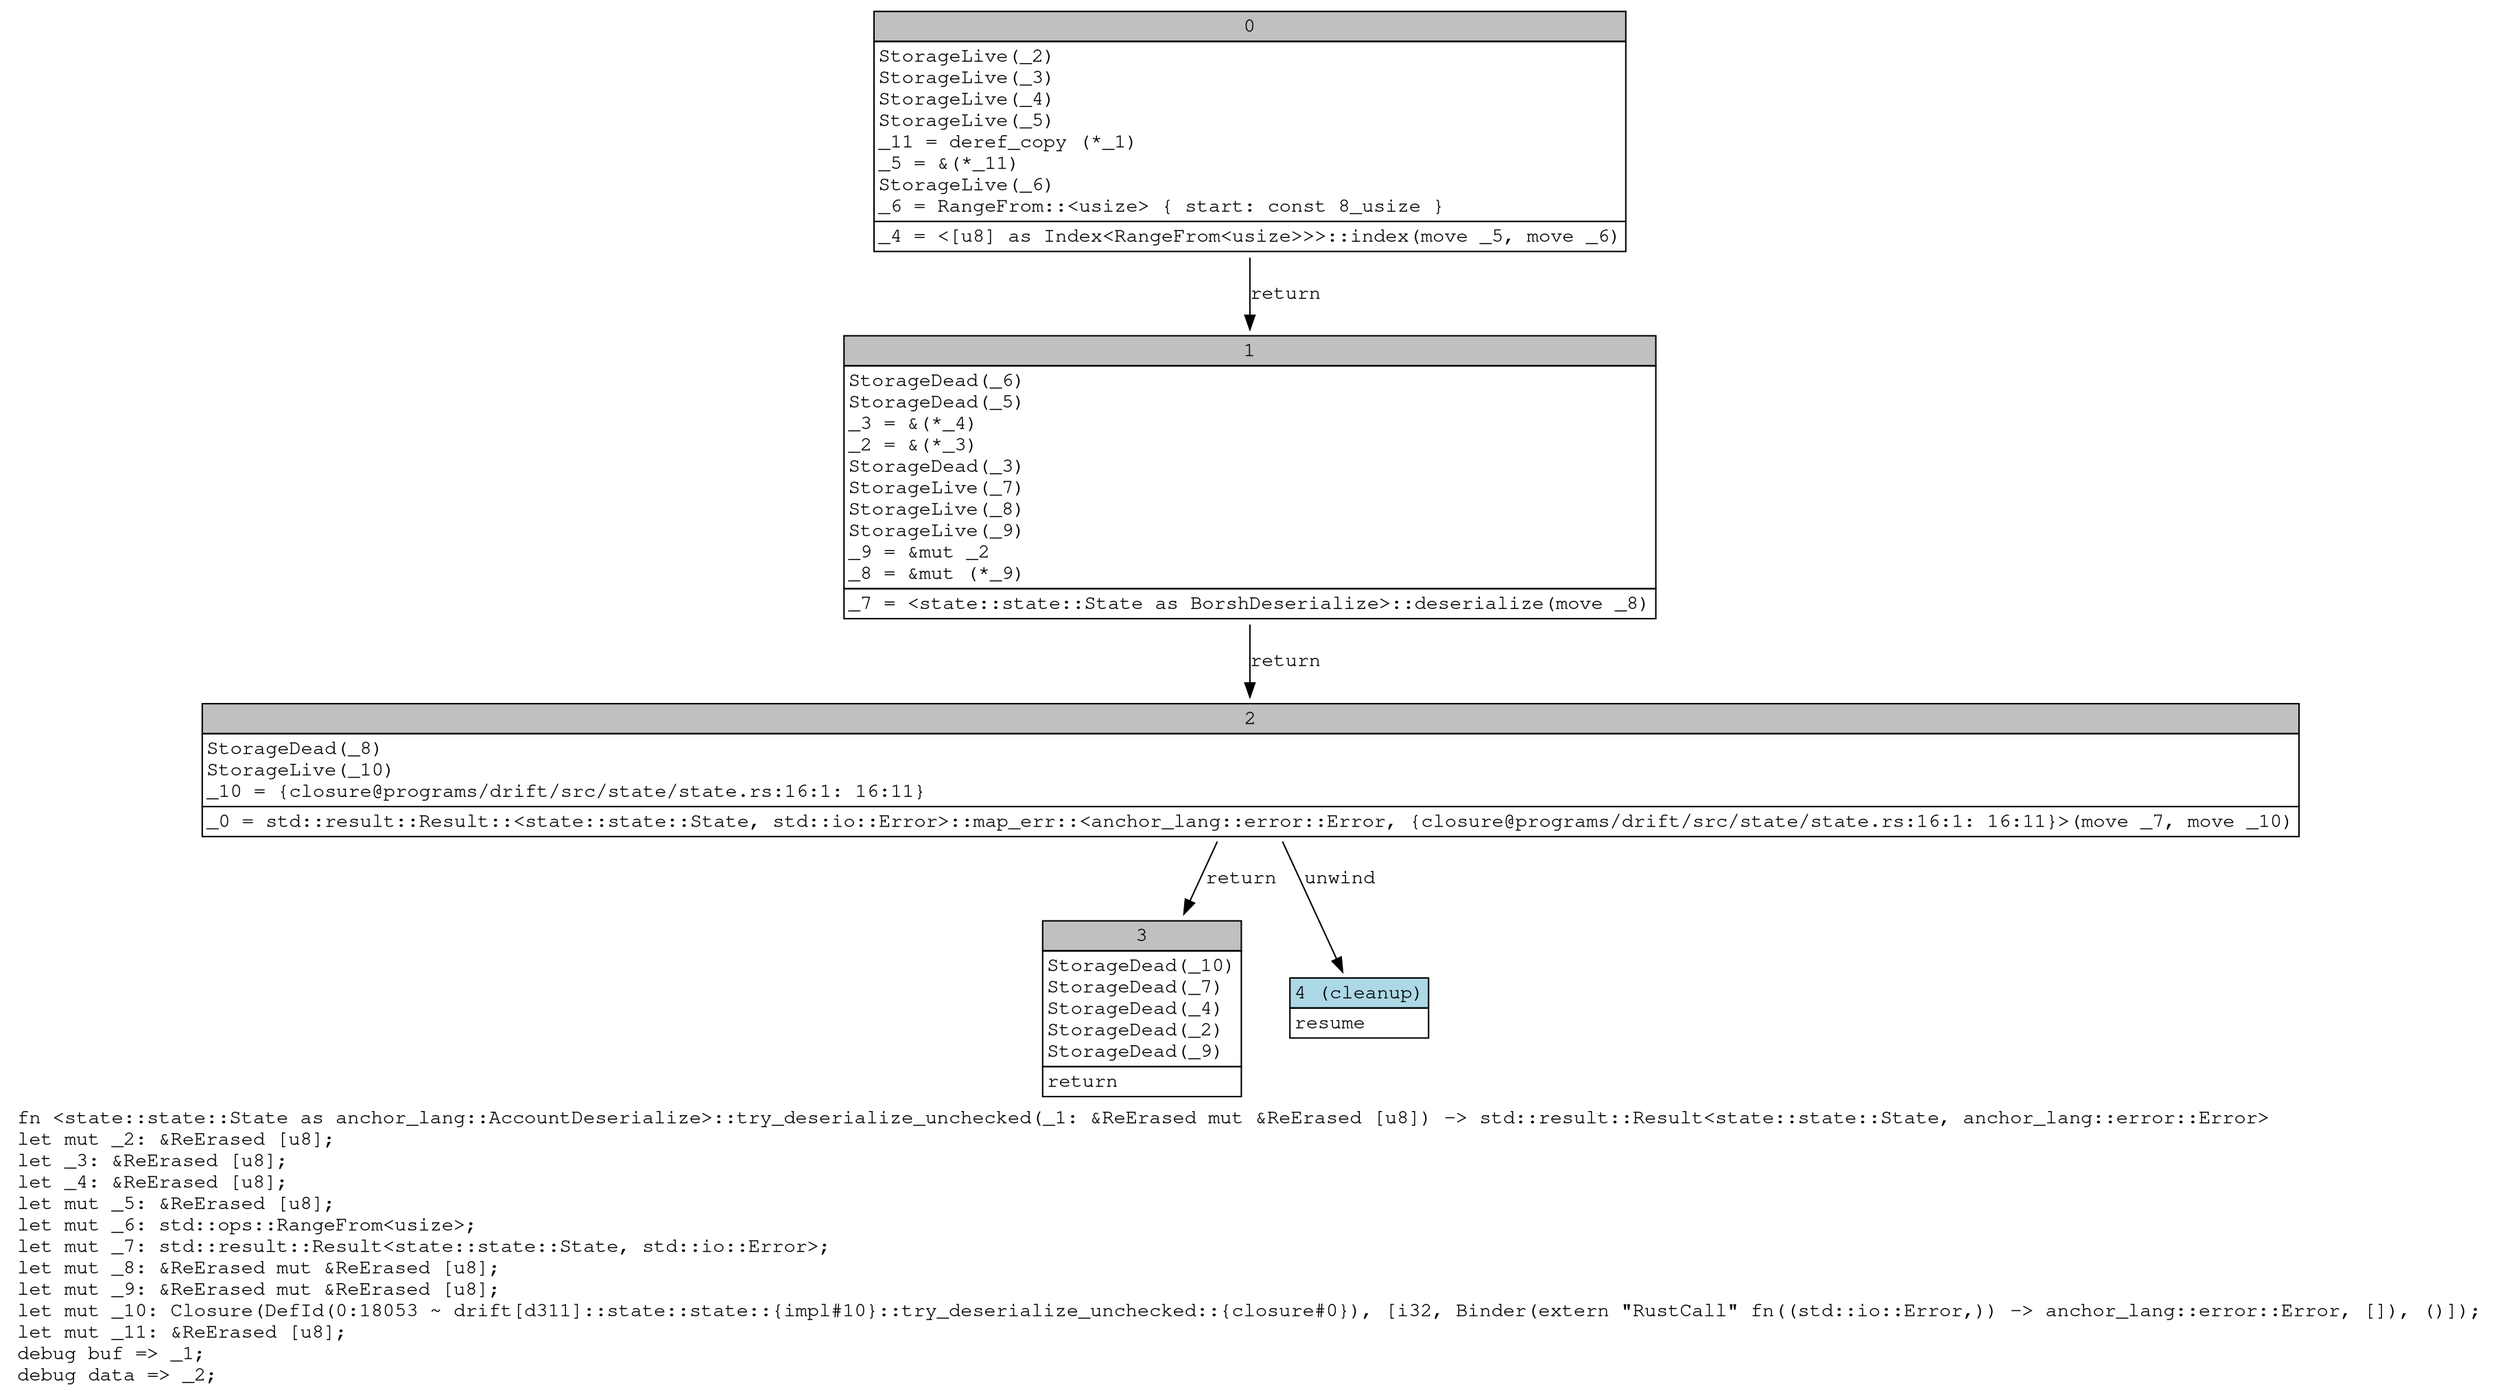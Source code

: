 digraph Mir_0_18052 {
    graph [fontname="Courier, monospace"];
    node [fontname="Courier, monospace"];
    edge [fontname="Courier, monospace"];
    label=<fn &lt;state::state::State as anchor_lang::AccountDeserialize&gt;::try_deserialize_unchecked(_1: &amp;ReErased mut &amp;ReErased [u8]) -&gt; std::result::Result&lt;state::state::State, anchor_lang::error::Error&gt;<br align="left"/>let mut _2: &amp;ReErased [u8];<br align="left"/>let _3: &amp;ReErased [u8];<br align="left"/>let _4: &amp;ReErased [u8];<br align="left"/>let mut _5: &amp;ReErased [u8];<br align="left"/>let mut _6: std::ops::RangeFrom&lt;usize&gt;;<br align="left"/>let mut _7: std::result::Result&lt;state::state::State, std::io::Error&gt;;<br align="left"/>let mut _8: &amp;ReErased mut &amp;ReErased [u8];<br align="left"/>let mut _9: &amp;ReErased mut &amp;ReErased [u8];<br align="left"/>let mut _10: Closure(DefId(0:18053 ~ drift[d311]::state::state::{impl#10}::try_deserialize_unchecked::{closure#0}), [i32, Binder(extern &quot;RustCall&quot; fn((std::io::Error,)) -&gt; anchor_lang::error::Error, []), ()]);<br align="left"/>let mut _11: &amp;ReErased [u8];<br align="left"/>debug buf =&gt; _1;<br align="left"/>debug data =&gt; _2;<br align="left"/>>;
    bb0__0_18052 [shape="none", label=<<table border="0" cellborder="1" cellspacing="0"><tr><td bgcolor="gray" align="center" colspan="1">0</td></tr><tr><td align="left" balign="left">StorageLive(_2)<br/>StorageLive(_3)<br/>StorageLive(_4)<br/>StorageLive(_5)<br/>_11 = deref_copy (*_1)<br/>_5 = &amp;(*_11)<br/>StorageLive(_6)<br/>_6 = RangeFrom::&lt;usize&gt; { start: const 8_usize }<br/></td></tr><tr><td align="left">_4 = &lt;[u8] as Index&lt;RangeFrom&lt;usize&gt;&gt;&gt;::index(move _5, move _6)</td></tr></table>>];
    bb1__0_18052 [shape="none", label=<<table border="0" cellborder="1" cellspacing="0"><tr><td bgcolor="gray" align="center" colspan="1">1</td></tr><tr><td align="left" balign="left">StorageDead(_6)<br/>StorageDead(_5)<br/>_3 = &amp;(*_4)<br/>_2 = &amp;(*_3)<br/>StorageDead(_3)<br/>StorageLive(_7)<br/>StorageLive(_8)<br/>StorageLive(_9)<br/>_9 = &amp;mut _2<br/>_8 = &amp;mut (*_9)<br/></td></tr><tr><td align="left">_7 = &lt;state::state::State as BorshDeserialize&gt;::deserialize(move _8)</td></tr></table>>];
    bb2__0_18052 [shape="none", label=<<table border="0" cellborder="1" cellspacing="0"><tr><td bgcolor="gray" align="center" colspan="1">2</td></tr><tr><td align="left" balign="left">StorageDead(_8)<br/>StorageLive(_10)<br/>_10 = {closure@programs/drift/src/state/state.rs:16:1: 16:11}<br/></td></tr><tr><td align="left">_0 = std::result::Result::&lt;state::state::State, std::io::Error&gt;::map_err::&lt;anchor_lang::error::Error, {closure@programs/drift/src/state/state.rs:16:1: 16:11}&gt;(move _7, move _10)</td></tr></table>>];
    bb3__0_18052 [shape="none", label=<<table border="0" cellborder="1" cellspacing="0"><tr><td bgcolor="gray" align="center" colspan="1">3</td></tr><tr><td align="left" balign="left">StorageDead(_10)<br/>StorageDead(_7)<br/>StorageDead(_4)<br/>StorageDead(_2)<br/>StorageDead(_9)<br/></td></tr><tr><td align="left">return</td></tr></table>>];
    bb4__0_18052 [shape="none", label=<<table border="0" cellborder="1" cellspacing="0"><tr><td bgcolor="lightblue" align="center" colspan="1">4 (cleanup)</td></tr><tr><td align="left">resume</td></tr></table>>];
    bb0__0_18052 -> bb1__0_18052 [label="return"];
    bb1__0_18052 -> bb2__0_18052 [label="return"];
    bb2__0_18052 -> bb3__0_18052 [label="return"];
    bb2__0_18052 -> bb4__0_18052 [label="unwind"];
}
